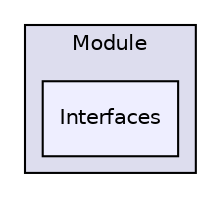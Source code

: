 digraph "MediaMotion/Assets/Scripts/Core/Models/Module/Interfaces" {
  compound=true
  node [ fontsize="10", fontname="Helvetica"];
  edge [ labelfontsize="10", labelfontname="Helvetica"];
  subgraph clusterdir_72cee6ed9076d3eb945030767c43eedc {
    graph [ bgcolor="#ddddee", pencolor="black", label="Module" fontname="Helvetica", fontsize="10", URL="dir_72cee6ed9076d3eb945030767c43eedc.html"]
  dir_1371e56f1f4a44dc6e098993336c93fb [shape=box, label="Interfaces", style="filled", fillcolor="#eeeeff", pencolor="black", URL="dir_1371e56f1f4a44dc6e098993336c93fb.html"];
  }
}

